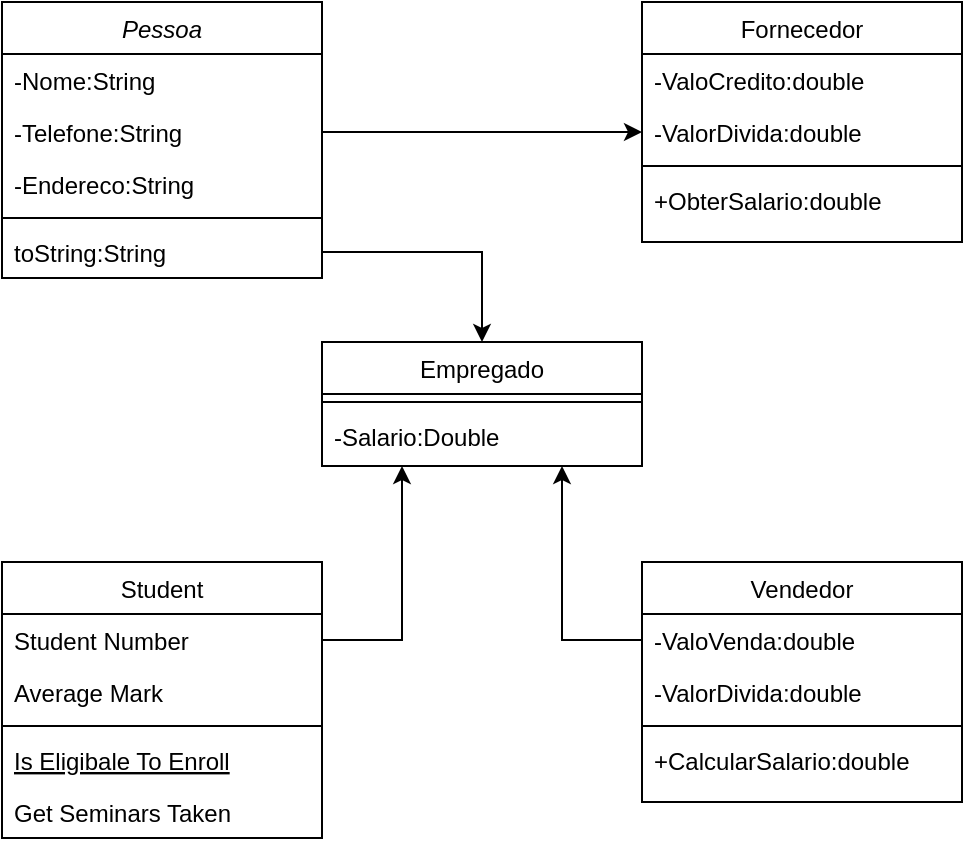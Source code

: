 <mxfile version="13.8.1" type="github">
  <diagram id="C5RBs43oDa-KdzZeNtuy" name="Page-1">
    <mxGraphModel dx="997" dy="548" grid="1" gridSize="10" guides="1" tooltips="1" connect="1" arrows="1" fold="1" page="1" pageScale="1" pageWidth="827" pageHeight="1169" math="0" shadow="0">
      <root>
        <mxCell id="WIyWlLk6GJQsqaUBKTNV-0" />
        <mxCell id="WIyWlLk6GJQsqaUBKTNV-1" parent="WIyWlLk6GJQsqaUBKTNV-0" />
        <mxCell id="gRkGhSU7UG-Q8QMFwmFm-0" value="Pessoa" style="swimlane;fontStyle=2;align=center;verticalAlign=top;childLayout=stackLayout;horizontal=1;startSize=26;horizontalStack=0;resizeParent=1;resizeLast=0;collapsible=1;marginBottom=0;rounded=0;shadow=0;strokeWidth=1;" vertex="1" parent="WIyWlLk6GJQsqaUBKTNV-1">
          <mxGeometry x="160" y="80" width="160" height="138" as="geometry">
            <mxRectangle x="230" y="140" width="160" height="26" as="alternateBounds" />
          </mxGeometry>
        </mxCell>
        <mxCell id="gRkGhSU7UG-Q8QMFwmFm-1" value="-Nome:String&#xa;" style="text;align=left;verticalAlign=top;spacingLeft=4;spacingRight=4;overflow=hidden;rotatable=0;points=[[0,0.5],[1,0.5]];portConstraint=eastwest;" vertex="1" parent="gRkGhSU7UG-Q8QMFwmFm-0">
          <mxGeometry y="26" width="160" height="26" as="geometry" />
        </mxCell>
        <mxCell id="gRkGhSU7UG-Q8QMFwmFm-2" value="-Telefone:String" style="text;align=left;verticalAlign=top;spacingLeft=4;spacingRight=4;overflow=hidden;rotatable=0;points=[[0,0.5],[1,0.5]];portConstraint=eastwest;rounded=0;shadow=0;html=0;" vertex="1" parent="gRkGhSU7UG-Q8QMFwmFm-0">
          <mxGeometry y="52" width="160" height="26" as="geometry" />
        </mxCell>
        <mxCell id="gRkGhSU7UG-Q8QMFwmFm-3" value="-Endereco:String" style="text;align=left;verticalAlign=top;spacingLeft=4;spacingRight=4;overflow=hidden;rotatable=0;points=[[0,0.5],[1,0.5]];portConstraint=eastwest;rounded=0;shadow=0;html=0;" vertex="1" parent="gRkGhSU7UG-Q8QMFwmFm-0">
          <mxGeometry y="78" width="160" height="26" as="geometry" />
        </mxCell>
        <mxCell id="gRkGhSU7UG-Q8QMFwmFm-4" value="" style="line;html=1;strokeWidth=1;align=left;verticalAlign=middle;spacingTop=-1;spacingLeft=3;spacingRight=3;rotatable=0;labelPosition=right;points=[];portConstraint=eastwest;" vertex="1" parent="gRkGhSU7UG-Q8QMFwmFm-0">
          <mxGeometry y="104" width="160" height="8" as="geometry" />
        </mxCell>
        <mxCell id="gRkGhSU7UG-Q8QMFwmFm-5" value="toString:String" style="text;align=left;verticalAlign=top;spacingLeft=4;spacingRight=4;overflow=hidden;rotatable=0;points=[[0,0.5],[1,0.5]];portConstraint=eastwest;" vertex="1" parent="gRkGhSU7UG-Q8QMFwmFm-0">
          <mxGeometry y="112" width="160" height="26" as="geometry" />
        </mxCell>
        <mxCell id="gRkGhSU7UG-Q8QMFwmFm-6" value="Fornecedor" style="swimlane;fontStyle=0;align=center;verticalAlign=top;childLayout=stackLayout;horizontal=1;startSize=26;horizontalStack=0;resizeParent=1;resizeLast=0;collapsible=1;marginBottom=0;rounded=0;shadow=0;strokeWidth=1;" vertex="1" parent="WIyWlLk6GJQsqaUBKTNV-1">
          <mxGeometry x="480" y="80" width="160" height="120" as="geometry">
            <mxRectangle x="550" y="140" width="160" height="26" as="alternateBounds" />
          </mxGeometry>
        </mxCell>
        <mxCell id="gRkGhSU7UG-Q8QMFwmFm-7" value="-ValoCredito:double" style="text;align=left;verticalAlign=top;spacingLeft=4;spacingRight=4;overflow=hidden;rotatable=0;points=[[0,0.5],[1,0.5]];portConstraint=eastwest;" vertex="1" parent="gRkGhSU7UG-Q8QMFwmFm-6">
          <mxGeometry y="26" width="160" height="26" as="geometry" />
        </mxCell>
        <mxCell id="gRkGhSU7UG-Q8QMFwmFm-8" value="-ValorDivida:double" style="text;align=left;verticalAlign=top;spacingLeft=4;spacingRight=4;overflow=hidden;rotatable=0;points=[[0,0.5],[1,0.5]];portConstraint=eastwest;rounded=0;shadow=0;html=0;" vertex="1" parent="gRkGhSU7UG-Q8QMFwmFm-6">
          <mxGeometry y="52" width="160" height="26" as="geometry" />
        </mxCell>
        <mxCell id="gRkGhSU7UG-Q8QMFwmFm-9" value="" style="line;html=1;strokeWidth=1;align=left;verticalAlign=middle;spacingTop=-1;spacingLeft=3;spacingRight=3;rotatable=0;labelPosition=right;points=[];portConstraint=eastwest;" vertex="1" parent="gRkGhSU7UG-Q8QMFwmFm-6">
          <mxGeometry y="78" width="160" height="8" as="geometry" />
        </mxCell>
        <mxCell id="gRkGhSU7UG-Q8QMFwmFm-10" value="+ObterSalario:double" style="text;align=left;verticalAlign=top;spacingLeft=4;spacingRight=4;overflow=hidden;rotatable=0;points=[[0,0.5],[1,0.5]];portConstraint=eastwest;" vertex="1" parent="gRkGhSU7UG-Q8QMFwmFm-6">
          <mxGeometry y="86" width="160" height="26" as="geometry" />
        </mxCell>
        <mxCell id="gRkGhSU7UG-Q8QMFwmFm-11" value="Vendedor" style="swimlane;fontStyle=0;align=center;verticalAlign=top;childLayout=stackLayout;horizontal=1;startSize=26;horizontalStack=0;resizeParent=1;resizeLast=0;collapsible=1;marginBottom=0;rounded=0;shadow=0;strokeWidth=1;" vertex="1" parent="WIyWlLk6GJQsqaUBKTNV-1">
          <mxGeometry x="480" y="360" width="160" height="120" as="geometry">
            <mxRectangle x="550" y="140" width="160" height="26" as="alternateBounds" />
          </mxGeometry>
        </mxCell>
        <mxCell id="gRkGhSU7UG-Q8QMFwmFm-12" value="-ValoVenda:double" style="text;align=left;verticalAlign=top;spacingLeft=4;spacingRight=4;overflow=hidden;rotatable=0;points=[[0,0.5],[1,0.5]];portConstraint=eastwest;" vertex="1" parent="gRkGhSU7UG-Q8QMFwmFm-11">
          <mxGeometry y="26" width="160" height="26" as="geometry" />
        </mxCell>
        <mxCell id="gRkGhSU7UG-Q8QMFwmFm-13" value="-ValorDivida:double" style="text;align=left;verticalAlign=top;spacingLeft=4;spacingRight=4;overflow=hidden;rotatable=0;points=[[0,0.5],[1,0.5]];portConstraint=eastwest;rounded=0;shadow=0;html=0;" vertex="1" parent="gRkGhSU7UG-Q8QMFwmFm-11">
          <mxGeometry y="52" width="160" height="26" as="geometry" />
        </mxCell>
        <mxCell id="gRkGhSU7UG-Q8QMFwmFm-14" value="" style="line;html=1;strokeWidth=1;align=left;verticalAlign=middle;spacingTop=-1;spacingLeft=3;spacingRight=3;rotatable=0;labelPosition=right;points=[];portConstraint=eastwest;" vertex="1" parent="gRkGhSU7UG-Q8QMFwmFm-11">
          <mxGeometry y="78" width="160" height="8" as="geometry" />
        </mxCell>
        <mxCell id="gRkGhSU7UG-Q8QMFwmFm-15" value="+CalcularSalario:double" style="text;align=left;verticalAlign=top;spacingLeft=4;spacingRight=4;overflow=hidden;rotatable=0;points=[[0,0.5],[1,0.5]];portConstraint=eastwest;" vertex="1" parent="gRkGhSU7UG-Q8QMFwmFm-11">
          <mxGeometry y="86" width="160" height="26" as="geometry" />
        </mxCell>
        <mxCell id="gRkGhSU7UG-Q8QMFwmFm-16" value="Student" style="swimlane;fontStyle=0;align=center;verticalAlign=top;childLayout=stackLayout;horizontal=1;startSize=26;horizontalStack=0;resizeParent=1;resizeLast=0;collapsible=1;marginBottom=0;rounded=0;shadow=0;strokeWidth=1;" vertex="1" parent="WIyWlLk6GJQsqaUBKTNV-1">
          <mxGeometry x="160" y="360" width="160" height="138" as="geometry">
            <mxRectangle x="130" y="380" width="160" height="26" as="alternateBounds" />
          </mxGeometry>
        </mxCell>
        <mxCell id="gRkGhSU7UG-Q8QMFwmFm-17" value="Student Number" style="text;align=left;verticalAlign=top;spacingLeft=4;spacingRight=4;overflow=hidden;rotatable=0;points=[[0,0.5],[1,0.5]];portConstraint=eastwest;" vertex="1" parent="gRkGhSU7UG-Q8QMFwmFm-16">
          <mxGeometry y="26" width="160" height="26" as="geometry" />
        </mxCell>
        <mxCell id="gRkGhSU7UG-Q8QMFwmFm-18" value="Average Mark" style="text;align=left;verticalAlign=top;spacingLeft=4;spacingRight=4;overflow=hidden;rotatable=0;points=[[0,0.5],[1,0.5]];portConstraint=eastwest;rounded=0;shadow=0;html=0;" vertex="1" parent="gRkGhSU7UG-Q8QMFwmFm-16">
          <mxGeometry y="52" width="160" height="26" as="geometry" />
        </mxCell>
        <mxCell id="gRkGhSU7UG-Q8QMFwmFm-19" value="" style="line;html=1;strokeWidth=1;align=left;verticalAlign=middle;spacingTop=-1;spacingLeft=3;spacingRight=3;rotatable=0;labelPosition=right;points=[];portConstraint=eastwest;" vertex="1" parent="gRkGhSU7UG-Q8QMFwmFm-16">
          <mxGeometry y="78" width="160" height="8" as="geometry" />
        </mxCell>
        <mxCell id="gRkGhSU7UG-Q8QMFwmFm-20" value="Is Eligibale To Enroll" style="text;align=left;verticalAlign=top;spacingLeft=4;spacingRight=4;overflow=hidden;rotatable=0;points=[[0,0.5],[1,0.5]];portConstraint=eastwest;fontStyle=4" vertex="1" parent="gRkGhSU7UG-Q8QMFwmFm-16">
          <mxGeometry y="86" width="160" height="26" as="geometry" />
        </mxCell>
        <mxCell id="gRkGhSU7UG-Q8QMFwmFm-21" value="Get Seminars Taken" style="text;align=left;verticalAlign=top;spacingLeft=4;spacingRight=4;overflow=hidden;rotatable=0;points=[[0,0.5],[1,0.5]];portConstraint=eastwest;" vertex="1" parent="gRkGhSU7UG-Q8QMFwmFm-16">
          <mxGeometry y="112" width="160" height="26" as="geometry" />
        </mxCell>
        <mxCell id="gRkGhSU7UG-Q8QMFwmFm-22" value="Empregado" style="swimlane;fontStyle=0;align=center;verticalAlign=top;childLayout=stackLayout;horizontal=1;startSize=26;horizontalStack=0;resizeParent=1;resizeLast=0;collapsible=1;marginBottom=0;rounded=0;shadow=0;strokeWidth=1;" vertex="1" parent="WIyWlLk6GJQsqaUBKTNV-1">
          <mxGeometry x="320" y="250" width="160" height="62" as="geometry">
            <mxRectangle x="550" y="140" width="160" height="26" as="alternateBounds" />
          </mxGeometry>
        </mxCell>
        <mxCell id="gRkGhSU7UG-Q8QMFwmFm-23" value="" style="line;html=1;strokeWidth=1;align=left;verticalAlign=middle;spacingTop=-1;spacingLeft=3;spacingRight=3;rotatable=0;labelPosition=right;points=[];portConstraint=eastwest;" vertex="1" parent="gRkGhSU7UG-Q8QMFwmFm-22">
          <mxGeometry y="26" width="160" height="8" as="geometry" />
        </mxCell>
        <mxCell id="gRkGhSU7UG-Q8QMFwmFm-24" style="edgeStyle=orthogonalEdgeStyle;rounded=0;orthogonalLoop=1;jettySize=auto;html=1;exitX=0;exitY=0.5;exitDx=0;exitDy=0;entryX=0.75;entryY=1;entryDx=0;entryDy=0;" edge="1" parent="WIyWlLk6GJQsqaUBKTNV-1" source="gRkGhSU7UG-Q8QMFwmFm-12" target="gRkGhSU7UG-Q8QMFwmFm-22">
          <mxGeometry relative="1" as="geometry" />
        </mxCell>
        <mxCell id="gRkGhSU7UG-Q8QMFwmFm-25" style="edgeStyle=orthogonalEdgeStyle;rounded=0;orthogonalLoop=1;jettySize=auto;html=1;exitX=1;exitY=0.5;exitDx=0;exitDy=0;entryX=0.25;entryY=1;entryDx=0;entryDy=0;" edge="1" parent="WIyWlLk6GJQsqaUBKTNV-1" source="gRkGhSU7UG-Q8QMFwmFm-17" target="gRkGhSU7UG-Q8QMFwmFm-22">
          <mxGeometry relative="1" as="geometry" />
        </mxCell>
        <mxCell id="gRkGhSU7UG-Q8QMFwmFm-26" value="-Salario:Double" style="text;align=left;verticalAlign=top;spacingLeft=4;spacingRight=4;overflow=hidden;rotatable=0;points=[[0,0.5],[1,0.5]];portConstraint=eastwest;" vertex="1" parent="WIyWlLk6GJQsqaUBKTNV-1">
          <mxGeometry x="320" y="284" width="160" height="26" as="geometry" />
        </mxCell>
        <mxCell id="gRkGhSU7UG-Q8QMFwmFm-27" style="edgeStyle=orthogonalEdgeStyle;rounded=0;orthogonalLoop=1;jettySize=auto;html=1;exitX=1;exitY=0.5;exitDx=0;exitDy=0;entryX=0;entryY=0.5;entryDx=0;entryDy=0;" edge="1" parent="WIyWlLk6GJQsqaUBKTNV-1" source="gRkGhSU7UG-Q8QMFwmFm-2" target="gRkGhSU7UG-Q8QMFwmFm-8">
          <mxGeometry relative="1" as="geometry" />
        </mxCell>
        <mxCell id="gRkGhSU7UG-Q8QMFwmFm-28" style="edgeStyle=orthogonalEdgeStyle;rounded=0;orthogonalLoop=1;jettySize=auto;html=1;entryX=0.5;entryY=0;entryDx=0;entryDy=0;" edge="1" parent="WIyWlLk6GJQsqaUBKTNV-1" source="gRkGhSU7UG-Q8QMFwmFm-5" target="gRkGhSU7UG-Q8QMFwmFm-22">
          <mxGeometry relative="1" as="geometry" />
        </mxCell>
      </root>
    </mxGraphModel>
  </diagram>
</mxfile>
